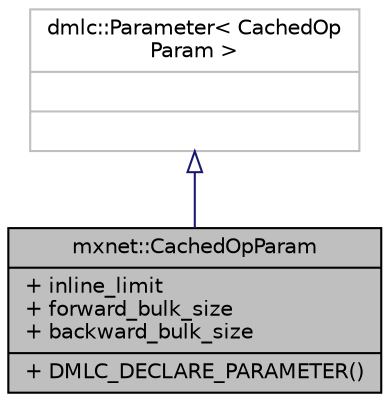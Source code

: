digraph "mxnet::CachedOpParam"
{
  edge [fontname="Helvetica",fontsize="10",labelfontname="Helvetica",labelfontsize="10"];
  node [fontname="Helvetica",fontsize="10",shape=record];
  Node1 [label="{mxnet::CachedOpParam\n|+ inline_limit\l+ forward_bulk_size\l+ backward_bulk_size\l|+ DMLC_DECLARE_PARAMETER()\l}",height=0.2,width=0.4,color="black", fillcolor="grey75", style="filled", fontcolor="black"];
  Node2 -> Node1 [dir="back",color="midnightblue",fontsize="10",style="solid",arrowtail="onormal",fontname="Helvetica"];
  Node2 [label="{dmlc::Parameter\< CachedOp\lParam \>\n||}",height=0.2,width=0.4,color="grey75", fillcolor="white", style="filled"];
}
